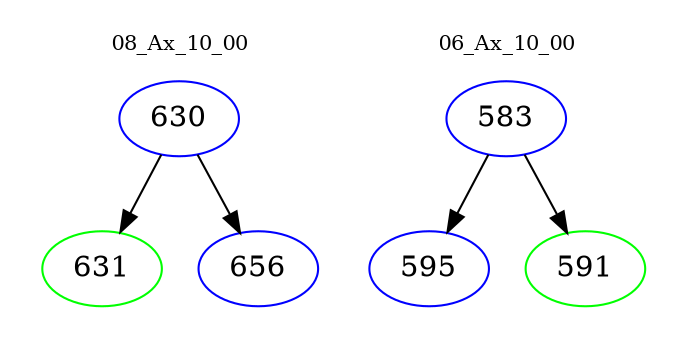 digraph{
subgraph cluster_0 {
color = white
label = "08_Ax_10_00";
fontsize=10;
T0_630 [label="630", color="blue"]
T0_630 -> T0_631 [color="black"]
T0_631 [label="631", color="green"]
T0_630 -> T0_656 [color="black"]
T0_656 [label="656", color="blue"]
}
subgraph cluster_1 {
color = white
label = "06_Ax_10_00";
fontsize=10;
T1_583 [label="583", color="blue"]
T1_583 -> T1_595 [color="black"]
T1_595 [label="595", color="blue"]
T1_583 -> T1_591 [color="black"]
T1_591 [label="591", color="green"]
}
}
